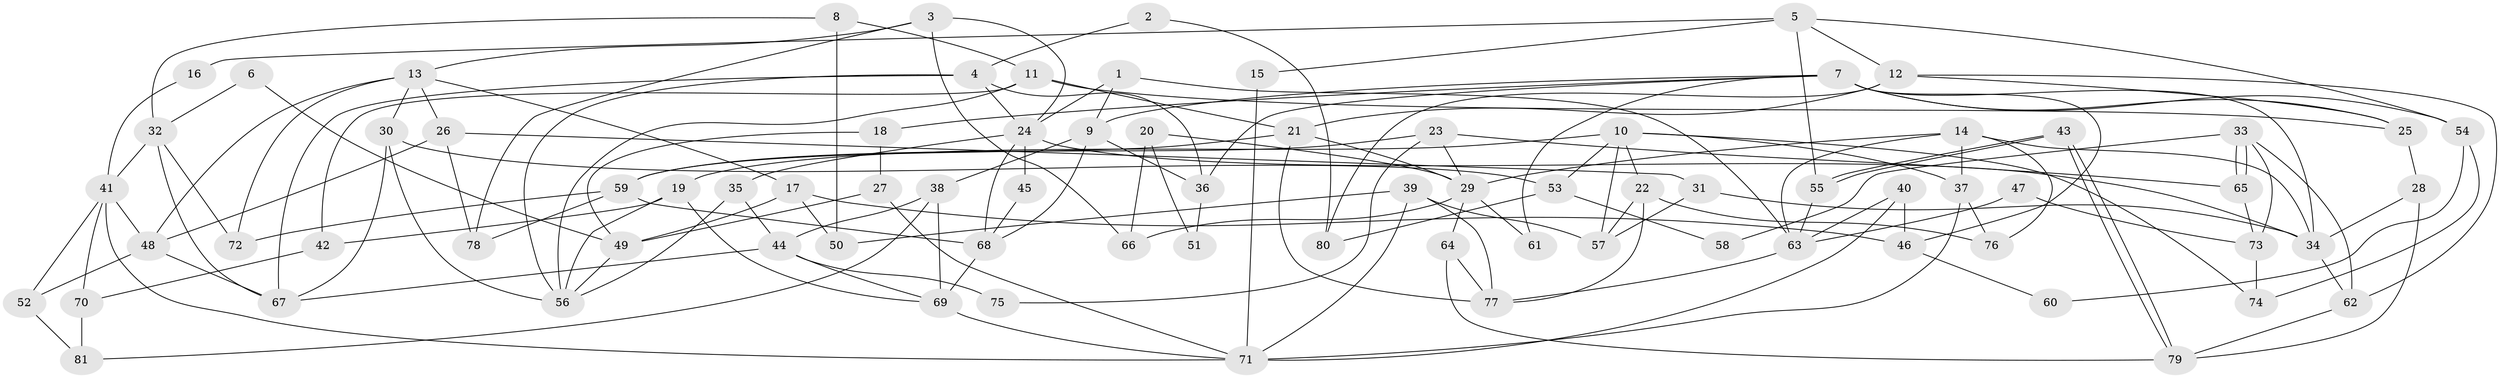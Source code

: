// Generated by graph-tools (version 1.1) at 2025/15/03/09/25 04:15:20]
// undirected, 81 vertices, 162 edges
graph export_dot {
graph [start="1"]
  node [color=gray90,style=filled];
  1;
  2;
  3;
  4;
  5;
  6;
  7;
  8;
  9;
  10;
  11;
  12;
  13;
  14;
  15;
  16;
  17;
  18;
  19;
  20;
  21;
  22;
  23;
  24;
  25;
  26;
  27;
  28;
  29;
  30;
  31;
  32;
  33;
  34;
  35;
  36;
  37;
  38;
  39;
  40;
  41;
  42;
  43;
  44;
  45;
  46;
  47;
  48;
  49;
  50;
  51;
  52;
  53;
  54;
  55;
  56;
  57;
  58;
  59;
  60;
  61;
  62;
  63;
  64;
  65;
  66;
  67;
  68;
  69;
  70;
  71;
  72;
  73;
  74;
  75;
  76;
  77;
  78;
  79;
  80;
  81;
  1 -- 9;
  1 -- 63;
  1 -- 24;
  2 -- 80;
  2 -- 4;
  3 -- 24;
  3 -- 13;
  3 -- 66;
  3 -- 78;
  4 -- 67;
  4 -- 56;
  4 -- 24;
  4 -- 36;
  5 -- 54;
  5 -- 55;
  5 -- 12;
  5 -- 15;
  5 -- 16;
  6 -- 32;
  6 -- 49;
  7 -- 34;
  7 -- 9;
  7 -- 18;
  7 -- 25;
  7 -- 36;
  7 -- 46;
  7 -- 54;
  7 -- 61;
  8 -- 11;
  8 -- 50;
  8 -- 32;
  9 -- 38;
  9 -- 36;
  9 -- 68;
  10 -- 57;
  10 -- 22;
  10 -- 19;
  10 -- 37;
  10 -- 53;
  10 -- 74;
  11 -- 25;
  11 -- 21;
  11 -- 42;
  11 -- 56;
  12 -- 62;
  12 -- 21;
  12 -- 25;
  12 -- 80;
  13 -- 48;
  13 -- 72;
  13 -- 17;
  13 -- 26;
  13 -- 30;
  14 -- 34;
  14 -- 76;
  14 -- 29;
  14 -- 37;
  14 -- 63;
  15 -- 71;
  16 -- 41;
  17 -- 49;
  17 -- 46;
  17 -- 50;
  18 -- 27;
  18 -- 49;
  19 -- 69;
  19 -- 42;
  19 -- 56;
  20 -- 29;
  20 -- 66;
  20 -- 51;
  21 -- 59;
  21 -- 29;
  21 -- 77;
  22 -- 57;
  22 -- 77;
  22 -- 76;
  23 -- 29;
  23 -- 59;
  23 -- 65;
  23 -- 75;
  24 -- 34;
  24 -- 35;
  24 -- 45;
  24 -- 68;
  25 -- 28;
  26 -- 48;
  26 -- 31;
  26 -- 78;
  27 -- 49;
  27 -- 71;
  28 -- 79;
  28 -- 34;
  29 -- 61;
  29 -- 64;
  29 -- 66;
  30 -- 56;
  30 -- 53;
  30 -- 67;
  31 -- 34;
  31 -- 57;
  32 -- 67;
  32 -- 41;
  32 -- 72;
  33 -- 65;
  33 -- 65;
  33 -- 62;
  33 -- 58;
  33 -- 73;
  34 -- 62;
  35 -- 56;
  35 -- 44;
  36 -- 51;
  37 -- 71;
  37 -- 76;
  38 -- 69;
  38 -- 44;
  38 -- 81;
  39 -- 77;
  39 -- 71;
  39 -- 50;
  39 -- 57;
  40 -- 71;
  40 -- 46;
  40 -- 63;
  41 -- 52;
  41 -- 48;
  41 -- 70;
  41 -- 71;
  42 -- 70;
  43 -- 79;
  43 -- 79;
  43 -- 55;
  43 -- 55;
  44 -- 69;
  44 -- 67;
  44 -- 75;
  45 -- 68;
  46 -- 60;
  47 -- 63;
  47 -- 73;
  48 -- 67;
  48 -- 52;
  49 -- 56;
  52 -- 81;
  53 -- 58;
  53 -- 80;
  54 -- 74;
  54 -- 60;
  55 -- 63;
  59 -- 78;
  59 -- 68;
  59 -- 72;
  62 -- 79;
  63 -- 77;
  64 -- 77;
  64 -- 79;
  65 -- 73;
  68 -- 69;
  69 -- 71;
  70 -- 81;
  73 -- 74;
}
